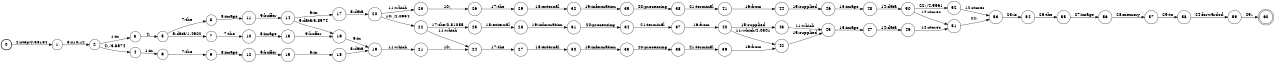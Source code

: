 digraph FST {
rankdir = LR;
size = "8.5,11";
label = "";
center = 1;
orientation = Portrait;
ranksep = "0.4";
nodesep = "0.25";
0 [label = "0", shape = circle, style = bold, fontsize = 14]
	0 -> 1 [label = "2:step/0.38184", fontsize = 14];
1 [label = "1", shape = circle, style = solid, fontsize = 14]
	1 -> 2 [label = "3:s10-12", fontsize = 14];
2 [label = "2", shape = circle, style = solid, fontsize = 14]
	2 -> 3 [label = "1:in", fontsize = 14];
	2 -> 4 [label = "4:,/3.8574", fontsize = 14];
3 [label = "3", shape = circle, style = solid, fontsize = 14]
	3 -> 5 [label = "4:,", fontsize = 14];
4 [label = "4", shape = circle, style = solid, fontsize = 14]
	4 -> 6 [label = "1:in", fontsize = 14];
5 [label = "5", shape = circle, style = solid, fontsize = 14]
	5 -> 7 [label = "5:data/1.4902", fontsize = 14];
	5 -> 8 [label = "7:the", fontsize = 14];
6 [label = "6", shape = circle, style = solid, fontsize = 14]
	6 -> 9 [label = "7:the", fontsize = 14];
7 [label = "7", shape = circle, style = solid, fontsize = 14]
	7 -> 10 [label = "7:the", fontsize = 14];
8 [label = "8", shape = circle, style = solid, fontsize = 14]
	8 -> 11 [label = "8:image", fontsize = 14];
9 [label = "9", shape = circle, style = solid, fontsize = 14]
	9 -> 12 [label = "8:image", fontsize = 14];
10 [label = "10", shape = circle, style = solid, fontsize = 14]
	10 -> 13 [label = "8:image", fontsize = 14];
11 [label = "11", shape = circle, style = solid, fontsize = 14]
	11 -> 14 [label = "9:buffer", fontsize = 14];
12 [label = "12", shape = circle, style = solid, fontsize = 14]
	12 -> 15 [label = "9:buffer", fontsize = 14];
13 [label = "13", shape = circle, style = solid, fontsize = 14]
	13 -> 16 [label = "9:buffer", fontsize = 14];
14 [label = "14", shape = circle, style = solid, fontsize = 14]
	14 -> 17 [label = "6:in", fontsize = 14];
	14 -> 16 [label = "5:data/3.8574", fontsize = 14];
15 [label = "15", shape = circle, style = solid, fontsize = 14]
	15 -> 18 [label = "6:in", fontsize = 14];
16 [label = "16", shape = circle, style = solid, fontsize = 14]
	16 -> 19 [label = "6:in", fontsize = 14];
17 [label = "17", shape = circle, style = solid, fontsize = 14]
	17 -> 20 [label = "5:data", fontsize = 14];
18 [label = "18", shape = circle, style = solid, fontsize = 14]
	18 -> 19 [label = "5:data", fontsize = 14];
19 [label = "19", shape = circle, style = solid, fontsize = 14]
	19 -> 21 [label = "11:which", fontsize = 14];
20 [label = "20", shape = circle, style = solid, fontsize = 14]
	20 -> 22 [label = "10:,/2.0654", fontsize = 14];
	20 -> 23 [label = "11:which", fontsize = 14];
21 [label = "21", shape = circle, style = solid, fontsize = 14]
	21 -> 24 [label = "10:,", fontsize = 14];
22 [label = "22", shape = circle, style = solid, fontsize = 14]
	22 -> 25 [label = "17:the/0.81055", fontsize = 14];
	22 -> 24 [label = "11:which", fontsize = 14];
23 [label = "23", shape = circle, style = solid, fontsize = 14]
	23 -> 26 [label = "10:,", fontsize = 14];
24 [label = "24", shape = circle, style = solid, fontsize = 14]
	24 -> 27 [label = "17:the", fontsize = 14];
25 [label = "25", shape = circle, style = solid, fontsize = 14]
	25 -> 28 [label = "18:external", fontsize = 14];
26 [label = "26", shape = circle, style = solid, fontsize = 14]
	26 -> 29 [label = "17:the", fontsize = 14];
27 [label = "27", shape = circle, style = solid, fontsize = 14]
	27 -> 30 [label = "18:external", fontsize = 14];
28 [label = "28", shape = circle, style = solid, fontsize = 14]
	28 -> 31 [label = "19:information", fontsize = 14];
29 [label = "29", shape = circle, style = solid, fontsize = 14]
	29 -> 32 [label = "18:external", fontsize = 14];
30 [label = "30", shape = circle, style = solid, fontsize = 14]
	30 -> 33 [label = "19:information", fontsize = 14];
31 [label = "31", shape = circle, style = solid, fontsize = 14]
	31 -> 34 [label = "20:processing", fontsize = 14];
32 [label = "32", shape = circle, style = solid, fontsize = 14]
	32 -> 35 [label = "19:information", fontsize = 14];
33 [label = "33", shape = circle, style = solid, fontsize = 14]
	33 -> 36 [label = "20:processing", fontsize = 14];
34 [label = "34", shape = circle, style = solid, fontsize = 14]
	34 -> 37 [label = "21:terminal", fontsize = 14];
35 [label = "35", shape = circle, style = solid, fontsize = 14]
	35 -> 38 [label = "20:processing", fontsize = 14];
36 [label = "36", shape = circle, style = solid, fontsize = 14]
	36 -> 39 [label = "21:terminal", fontsize = 14];
37 [label = "37", shape = circle, style = solid, fontsize = 14]
	37 -> 40 [label = "16:from", fontsize = 14];
38 [label = "38", shape = circle, style = solid, fontsize = 14]
	38 -> 41 [label = "21:terminal", fontsize = 14];
39 [label = "39", shape = circle, style = solid, fontsize = 14]
	39 -> 42 [label = "16:from", fontsize = 14];
40 [label = "40", shape = circle, style = solid, fontsize = 14]
	40 -> 42 [label = "11:which/2.0801", fontsize = 14];
	40 -> 43 [label = "15:supplied", fontsize = 14];
41 [label = "41", shape = circle, style = solid, fontsize = 14]
	41 -> 44 [label = "16:from", fontsize = 14];
42 [label = "42", shape = circle, style = solid, fontsize = 14]
	42 -> 45 [label = "15:supplied", fontsize = 14];
43 [label = "43", shape = circle, style = solid, fontsize = 14]
	43 -> 45 [label = "11:which", fontsize = 14];
44 [label = "44", shape = circle, style = solid, fontsize = 14]
	44 -> 46 [label = "15:supplied", fontsize = 14];
45 [label = "45", shape = circle, style = solid, fontsize = 14]
	45 -> 47 [label = "13:image", fontsize = 14];
46 [label = "46", shape = circle, style = solid, fontsize = 14]
	46 -> 48 [label = "13:image", fontsize = 14];
47 [label = "47", shape = circle, style = solid, fontsize = 14]
	47 -> 49 [label = "14:data", fontsize = 14];
48 [label = "48", shape = circle, style = solid, fontsize = 14]
	48 -> 50 [label = "14:data", fontsize = 14];
49 [label = "49", shape = circle, style = solid, fontsize = 14]
	49 -> 51 [label = "12:stores", fontsize = 14];
50 [label = "50", shape = circle, style = solid, fontsize = 14]
	50 -> 52 [label = "22:,/4.9561", fontsize = 14];
	50 -> 51 [label = "12:stores", fontsize = 14];
51 [label = "51", shape = circle, style = solid, fontsize = 14]
	51 -> 53 [label = "22:,", fontsize = 14];
52 [label = "52", shape = circle, style = solid, fontsize = 14]
	52 -> 53 [label = "12:stores", fontsize = 14];
53 [label = "53", shape = circle, style = solid, fontsize = 14]
	53 -> 54 [label = "23:is", fontsize = 14];
54 [label = "54", shape = circle, style = solid, fontsize = 14]
	54 -> 55 [label = "26:the", fontsize = 14];
55 [label = "55", shape = circle, style = solid, fontsize = 14]
	55 -> 56 [label = "27:image", fontsize = 14];
56 [label = "56", shape = circle, style = solid, fontsize = 14]
	56 -> 57 [label = "28:memory", fontsize = 14];
57 [label = "57", shape = circle, style = solid, fontsize = 14]
	57 -> 58 [label = "25:to", fontsize = 14];
58 [label = "58", shape = circle, style = solid, fontsize = 14]
	58 -> 59 [label = "24:forwarded", fontsize = 14];
59 [label = "59", shape = circle, style = solid, fontsize = 14]
	59 -> 60 [label = "29:.", fontsize = 14];
60 [label = "60", shape = doublecircle, style = solid, fontsize = 14]
}
